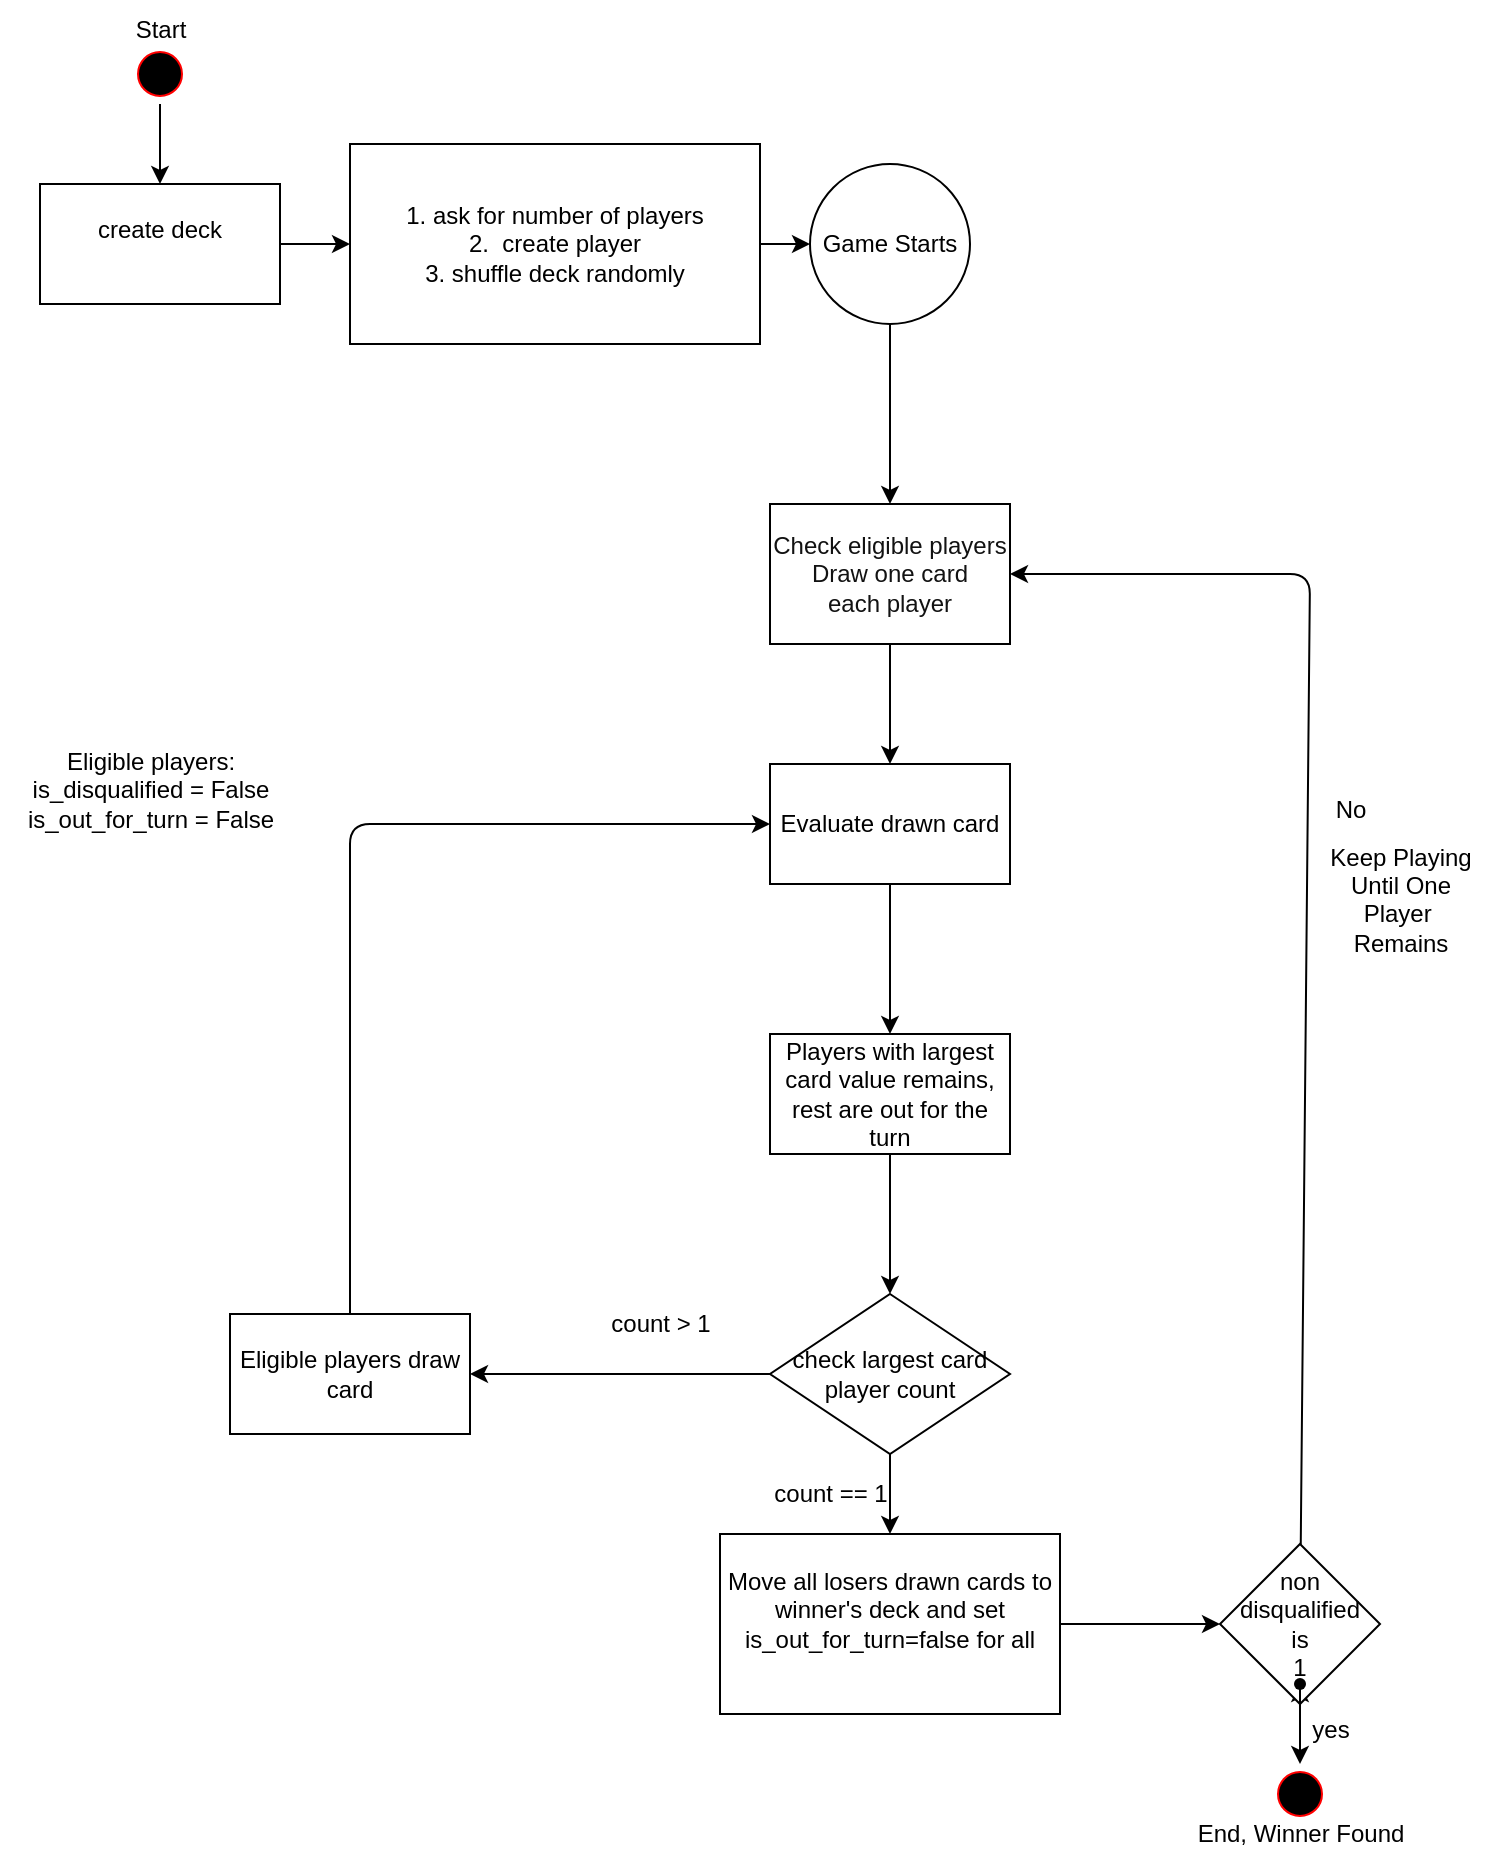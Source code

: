 <mxfile>
    <diagram id="nSIlyvA2WXAL90nTkwDJ" name="Page-1">
        <mxGraphModel dx="1580" dy="801" grid="1" gridSize="10" guides="1" tooltips="1" connect="1" arrows="1" fold="1" page="1" pageScale="1" pageWidth="827" pageHeight="1169" math="0" shadow="0">
            <root>
                <mxCell id="0"/>
                <mxCell id="1" parent="0"/>
                <mxCell id="9" style="edgeStyle=none;html=1;entryX=0.5;entryY=0;entryDx=0;entryDy=0;" parent="1" source="2" target="4" edge="1">
                    <mxGeometry relative="1" as="geometry"/>
                </mxCell>
                <mxCell id="2" value="" style="ellipse;html=1;shape=startState;fillColor=#000000;strokeColor=#ff0000;" parent="1" vertex="1">
                    <mxGeometry x="50" y="30" width="30" height="30" as="geometry"/>
                </mxCell>
                <mxCell id="6" value="" style="edgeStyle=none;html=1;" parent="1" source="4" target="5" edge="1">
                    <mxGeometry relative="1" as="geometry"/>
                </mxCell>
                <mxCell id="4" value="create deck&lt;div&gt;&lt;br&gt;&lt;/div&gt;" style="rounded=0;whiteSpace=wrap;html=1;" parent="1" vertex="1">
                    <mxGeometry x="5" y="100" width="120" height="60" as="geometry"/>
                </mxCell>
                <mxCell id="8" value="" style="edgeStyle=none;html=1;" parent="1" source="5" target="7" edge="1">
                    <mxGeometry relative="1" as="geometry"/>
                </mxCell>
                <mxCell id="5" value="&lt;div&gt;1. ask for number of players&lt;/div&gt;&lt;div&gt;2.&amp;nbsp; create player&lt;/div&gt;&lt;div&gt;3. shuffle deck randomly&lt;/div&gt;" style="rounded=0;whiteSpace=wrap;html=1;" parent="1" vertex="1">
                    <mxGeometry x="160" y="80" width="205" height="100" as="geometry"/>
                </mxCell>
                <mxCell id="26" value="" style="edgeStyle=none;html=1;" edge="1" parent="1" source="7" target="25">
                    <mxGeometry relative="1" as="geometry"/>
                </mxCell>
                <mxCell id="7" value="Game Starts" style="ellipse;whiteSpace=wrap;html=1;rounded=0;" parent="1" vertex="1">
                    <mxGeometry x="390" y="90" width="80" height="80" as="geometry"/>
                </mxCell>
                <mxCell id="17" value="" style="edgeStyle=none;html=1;" edge="1" parent="1" source="12" target="16">
                    <mxGeometry relative="1" as="geometry"/>
                </mxCell>
                <mxCell id="12" value="Evaluate drawn card" style="whiteSpace=wrap;html=1;rounded=0;" vertex="1" parent="1">
                    <mxGeometry x="370" y="390" width="120" height="60" as="geometry"/>
                </mxCell>
                <mxCell id="48" value="" style="edgeStyle=none;html=1;" edge="1" parent="1" source="16" target="47">
                    <mxGeometry relative="1" as="geometry"/>
                </mxCell>
                <mxCell id="16" value="Players with largest card value remains, rest are out for the turn" style="whiteSpace=wrap;html=1;rounded=0;" vertex="1" parent="1">
                    <mxGeometry x="370" y="525" width="120" height="60" as="geometry"/>
                </mxCell>
                <mxCell id="19" value="Keep Playing&lt;div&gt;Until One&lt;/div&gt;&lt;div&gt;Player&amp;nbsp;&lt;/div&gt;&lt;div&gt;Remains&lt;/div&gt;&lt;div&gt;&lt;br&gt;&lt;/div&gt;" style="text;html=1;align=center;verticalAlign=middle;resizable=0;points=[];autosize=1;strokeColor=none;fillColor=none;" vertex="1" parent="1">
                    <mxGeometry x="640" y="420" width="90" height="90" as="geometry"/>
                </mxCell>
                <mxCell id="28" style="edgeStyle=none;html=1;entryX=0.5;entryY=0;entryDx=0;entryDy=0;" edge="1" parent="1" source="25" target="12">
                    <mxGeometry relative="1" as="geometry"/>
                </mxCell>
                <mxCell id="25" value="&lt;div&gt;&lt;font color=&quot;#121212&quot;&gt;&lt;span style=&quot;text-wrap-mode: nowrap;&quot;&gt;Check eligible players&lt;/span&gt;&lt;/font&gt;&lt;/div&gt;&lt;font color=&quot;#121212&quot;&gt;&lt;span style=&quot;text-wrap-mode: nowrap;&quot;&gt;Draw one card&lt;/span&gt;&lt;/font&gt;&lt;div&gt;&lt;font color=&quot;#121212&quot;&gt;&lt;span style=&quot;text-wrap-mode: nowrap;&quot;&gt;each player&lt;/span&gt;&lt;/font&gt;&lt;/div&gt;" style="whiteSpace=wrap;html=1;rounded=0;" vertex="1" parent="1">
                    <mxGeometry x="370" y="260" width="120" height="70" as="geometry"/>
                </mxCell>
                <mxCell id="37" value="" style="edgeStyle=none;html=1;" edge="1" parent="1" source="33" target="36">
                    <mxGeometry relative="1" as="geometry"/>
                </mxCell>
                <mxCell id="38" style="edgeStyle=none;html=1;entryX=1;entryY=0.5;entryDx=0;entryDy=0;" edge="1" parent="1" source="33" target="25">
                    <mxGeometry relative="1" as="geometry">
                        <Array as="points">
                            <mxPoint x="640" y="295"/>
                        </Array>
                    </mxGeometry>
                </mxCell>
                <mxCell id="33" value="&lt;div&gt;non&lt;/div&gt;disqualified&lt;div&gt;is&lt;/div&gt;&lt;div&gt;1&lt;/div&gt;" style="rhombus;whiteSpace=wrap;html=1;rounded=0;" vertex="1" parent="1">
                    <mxGeometry x="595" y="780" width="80" height="80" as="geometry"/>
                </mxCell>
                <mxCell id="61" style="edgeStyle=none;html=1;entryX=0.5;entryY=0;entryDx=0;entryDy=0;" edge="1" parent="1" source="36" target="41">
                    <mxGeometry relative="1" as="geometry"/>
                </mxCell>
                <mxCell id="36" value="" style="shape=waypoint;sketch=0;size=6;pointerEvents=1;points=[];fillColor=default;resizable=0;rotatable=0;perimeter=centerPerimeter;snapToPoint=1;rounded=0;" vertex="1" parent="1">
                    <mxGeometry x="625" y="840" width="20" height="20" as="geometry"/>
                </mxCell>
                <mxCell id="39" value="No" style="text;html=1;align=center;verticalAlign=middle;resizable=0;points=[];autosize=1;strokeColor=none;fillColor=none;" vertex="1" parent="1">
                    <mxGeometry x="640" y="398" width="40" height="30" as="geometry"/>
                </mxCell>
                <mxCell id="41" value="" style="ellipse;html=1;shape=startState;fillColor=#000000;strokeColor=#ff0000;" vertex="1" parent="1">
                    <mxGeometry x="620" y="890" width="30" height="30" as="geometry"/>
                </mxCell>
                <mxCell id="42" value="Start" style="text;html=1;align=center;verticalAlign=middle;resizable=0;points=[];autosize=1;strokeColor=none;fillColor=none;" vertex="1" parent="1">
                    <mxGeometry x="40" y="8" width="50" height="30" as="geometry"/>
                </mxCell>
                <mxCell id="43" value="End, Winner Found" style="text;html=1;align=center;verticalAlign=middle;resizable=0;points=[];autosize=1;strokeColor=none;fillColor=none;" vertex="1" parent="1">
                    <mxGeometry x="570" y="910" width="130" height="30" as="geometry"/>
                </mxCell>
                <mxCell id="57" style="edgeStyle=none;html=1;entryX=0.5;entryY=0;entryDx=0;entryDy=0;" edge="1" parent="1" source="47" target="52">
                    <mxGeometry relative="1" as="geometry"/>
                </mxCell>
                <mxCell id="64" style="edgeStyle=none;html=1;" edge="1" parent="1" source="47">
                    <mxGeometry relative="1" as="geometry">
                        <mxPoint x="220" y="695" as="targetPoint"/>
                    </mxGeometry>
                </mxCell>
                <mxCell id="47" value="check largest card player count" style="rhombus;whiteSpace=wrap;html=1;rounded=0;" vertex="1" parent="1">
                    <mxGeometry x="370" y="655" width="120" height="80" as="geometry"/>
                </mxCell>
                <mxCell id="50" value="&amp;nbsp; &amp;nbsp; &amp;nbsp; count == 1" style="text;html=1;align=center;verticalAlign=middle;resizable=0;points=[];autosize=1;strokeColor=none;fillColor=none;" vertex="1" parent="1">
                    <mxGeometry x="340" y="740" width="100" height="30" as="geometry"/>
                </mxCell>
                <mxCell id="59" style="edgeStyle=none;html=1;" edge="1" parent="1" source="52" target="33">
                    <mxGeometry relative="1" as="geometry"/>
                </mxCell>
                <mxCell id="52" value="Move all losers drawn cards to winner&#39;s deck and set is_out_for_turn=false for all&lt;div&gt;&lt;br&gt;&lt;/div&gt;" style="whiteSpace=wrap;html=1;" vertex="1" parent="1">
                    <mxGeometry x="345" y="775" width="170" height="90" as="geometry"/>
                </mxCell>
                <mxCell id="54" value="&amp;nbsp; &amp;nbsp; &amp;nbsp; &amp;nbsp; &amp;nbsp;count &amp;gt; 1" style="text;html=1;align=center;verticalAlign=middle;resizable=0;points=[];autosize=1;strokeColor=none;fillColor=none;" vertex="1" parent="1">
                    <mxGeometry x="250" y="655" width="100" height="30" as="geometry"/>
                </mxCell>
                <mxCell id="55" value="Eligible players:&lt;div&gt;is_disqualified = False&lt;/div&gt;&lt;div&gt;is_out_for_turn = False&lt;/div&gt;" style="text;html=1;align=center;verticalAlign=middle;resizable=0;points=[];autosize=1;strokeColor=none;fillColor=none;" vertex="1" parent="1">
                    <mxGeometry x="-15" y="373" width="150" height="60" as="geometry"/>
                </mxCell>
                <mxCell id="63" value="yes" style="text;html=1;align=center;verticalAlign=middle;resizable=0;points=[];autosize=1;strokeColor=none;fillColor=none;" vertex="1" parent="1">
                    <mxGeometry x="630" y="858" width="40" height="30" as="geometry"/>
                </mxCell>
                <mxCell id="66" style="edgeStyle=none;html=1;entryX=0;entryY=0.5;entryDx=0;entryDy=0;" edge="1" parent="1" source="65" target="12">
                    <mxGeometry relative="1" as="geometry">
                        <Array as="points">
                            <mxPoint x="160" y="420"/>
                        </Array>
                    </mxGeometry>
                </mxCell>
                <mxCell id="65" value="Eligible players draw card" style="whiteSpace=wrap;html=1;" vertex="1" parent="1">
                    <mxGeometry x="100" y="665" width="120" height="60" as="geometry"/>
                </mxCell>
            </root>
        </mxGraphModel>
    </diagram>
</mxfile>